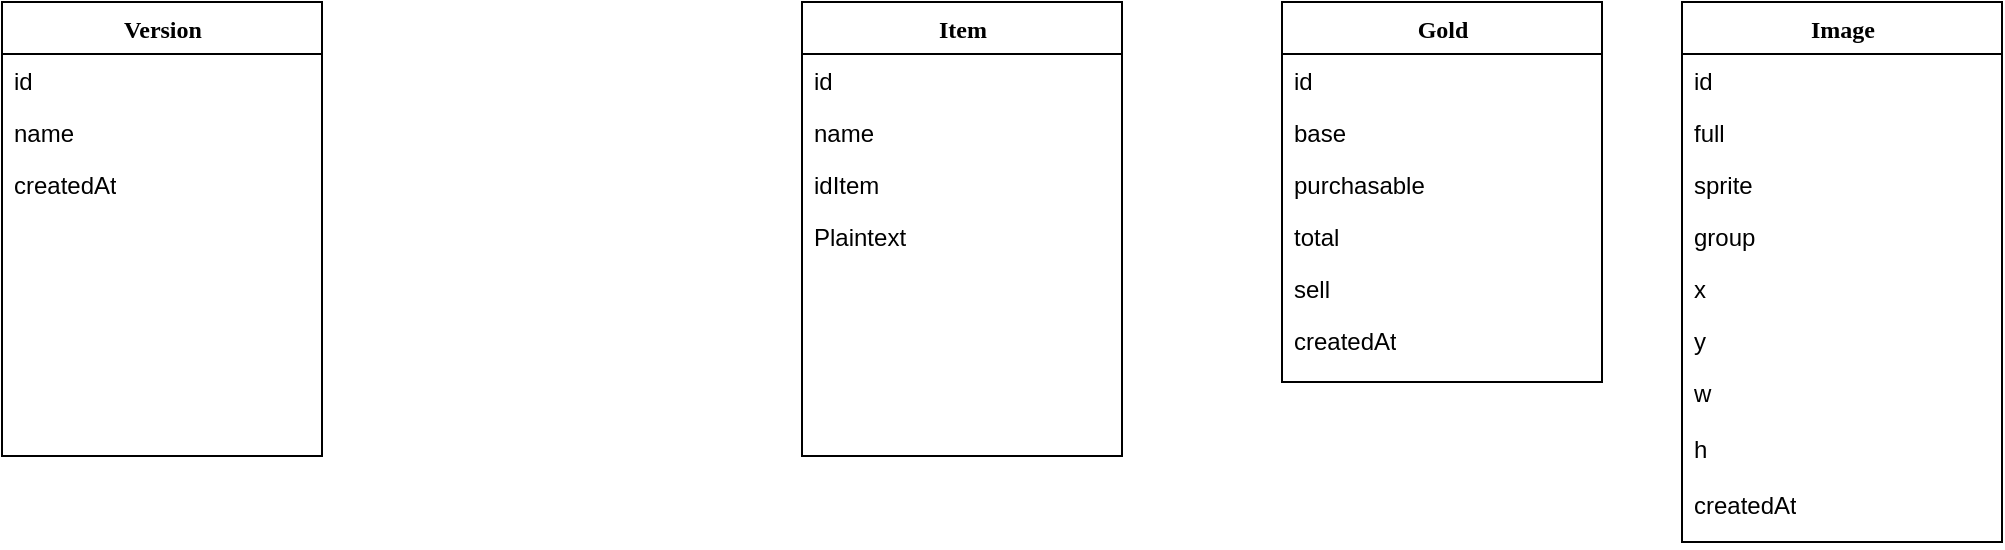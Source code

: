 <mxfile version="15.8.4" type="github">
  <diagram name="Page-1" id="9f46799a-70d6-7492-0946-bef42562c5a5">
    <mxGraphModel dx="2062" dy="1154" grid="1" gridSize="10" guides="1" tooltips="1" connect="1" arrows="1" fold="1" page="1" pageScale="1" pageWidth="1100" pageHeight="850" background="none" math="0" shadow="0">
      <root>
        <mxCell id="0" />
        <mxCell id="1" parent="0" />
        <mxCell id="78961159f06e98e8-17" value="Version&lt;br&gt;" style="swimlane;html=1;fontStyle=1;align=center;verticalAlign=top;childLayout=stackLayout;horizontal=1;startSize=26;horizontalStack=0;resizeParent=1;resizeLast=0;collapsible=1;marginBottom=0;swimlaneFillColor=#ffffff;rounded=0;shadow=0;comic=0;labelBackgroundColor=none;strokeWidth=1;fillColor=none;fontFamily=Verdana;fontSize=12" parent="1" vertex="1">
          <mxGeometry x="40" y="40" width="160" height="227" as="geometry" />
        </mxCell>
        <mxCell id="78961159f06e98e8-21" value="id" style="text;html=1;strokeColor=none;fillColor=none;align=left;verticalAlign=top;spacingLeft=4;spacingRight=4;whiteSpace=wrap;overflow=hidden;rotatable=0;points=[[0,0.5],[1,0.5]];portConstraint=eastwest;" parent="78961159f06e98e8-17" vertex="1">
          <mxGeometry y="26" width="160" height="26" as="geometry" />
        </mxCell>
        <mxCell id="78961159f06e98e8-23" value="name" style="text;html=1;strokeColor=none;fillColor=none;align=left;verticalAlign=top;spacingLeft=4;spacingRight=4;whiteSpace=wrap;overflow=hidden;rotatable=0;points=[[0,0.5],[1,0.5]];portConstraint=eastwest;" parent="78961159f06e98e8-17" vertex="1">
          <mxGeometry y="52" width="160" height="26" as="geometry" />
        </mxCell>
        <mxCell id="78961159f06e98e8-25" value="createdAt" style="text;html=1;strokeColor=none;fillColor=none;align=left;verticalAlign=top;spacingLeft=4;spacingRight=4;whiteSpace=wrap;overflow=hidden;rotatable=0;points=[[0,0.5],[1,0.5]];portConstraint=eastwest;" parent="78961159f06e98e8-17" vertex="1">
          <mxGeometry y="78" width="160" height="26" as="geometry" />
        </mxCell>
        <mxCell id="q9vlCyr3RjjW4NenlgN8-1" value="Item" style="swimlane;html=1;fontStyle=1;align=center;verticalAlign=top;childLayout=stackLayout;horizontal=1;startSize=26;horizontalStack=0;resizeParent=1;resizeLast=0;collapsible=1;marginBottom=0;swimlaneFillColor=#ffffff;rounded=0;shadow=0;comic=0;labelBackgroundColor=none;strokeWidth=1;fillColor=none;fontFamily=Verdana;fontSize=12" vertex="1" parent="1">
          <mxGeometry x="440" y="40" width="160" height="227" as="geometry" />
        </mxCell>
        <mxCell id="q9vlCyr3RjjW4NenlgN8-2" value="id" style="text;html=1;strokeColor=none;fillColor=none;align=left;verticalAlign=top;spacingLeft=4;spacingRight=4;whiteSpace=wrap;overflow=hidden;rotatable=0;points=[[0,0.5],[1,0.5]];portConstraint=eastwest;" vertex="1" parent="q9vlCyr3RjjW4NenlgN8-1">
          <mxGeometry y="26" width="160" height="26" as="geometry" />
        </mxCell>
        <mxCell id="q9vlCyr3RjjW4NenlgN8-3" value="name" style="text;html=1;strokeColor=none;fillColor=none;align=left;verticalAlign=top;spacingLeft=4;spacingRight=4;whiteSpace=wrap;overflow=hidden;rotatable=0;points=[[0,0.5],[1,0.5]];portConstraint=eastwest;" vertex="1" parent="q9vlCyr3RjjW4NenlgN8-1">
          <mxGeometry y="52" width="160" height="26" as="geometry" />
        </mxCell>
        <mxCell id="q9vlCyr3RjjW4NenlgN8-4" value="idItem" style="text;html=1;strokeColor=none;fillColor=none;align=left;verticalAlign=top;spacingLeft=4;spacingRight=4;whiteSpace=wrap;overflow=hidden;rotatable=0;points=[[0,0.5],[1,0.5]];portConstraint=eastwest;" vertex="1" parent="q9vlCyr3RjjW4NenlgN8-1">
          <mxGeometry y="78" width="160" height="26" as="geometry" />
        </mxCell>
        <mxCell id="q9vlCyr3RjjW4NenlgN8-5" value="Plaintext" style="text;html=1;strokeColor=none;fillColor=none;align=left;verticalAlign=top;spacingLeft=4;spacingRight=4;whiteSpace=wrap;overflow=hidden;rotatable=0;points=[[0,0.5],[1,0.5]];portConstraint=eastwest;" vertex="1" parent="q9vlCyr3RjjW4NenlgN8-1">
          <mxGeometry y="104" width="160" height="26" as="geometry" />
        </mxCell>
        <mxCell id="q9vlCyr3RjjW4NenlgN8-9" value="Image" style="swimlane;html=1;fontStyle=1;align=center;verticalAlign=top;childLayout=stackLayout;horizontal=1;startSize=26;horizontalStack=0;resizeParent=1;resizeLast=0;collapsible=1;marginBottom=0;swimlaneFillColor=#ffffff;rounded=0;shadow=0;comic=0;labelBackgroundColor=none;strokeWidth=1;fillColor=none;fontFamily=Verdana;fontSize=12" vertex="1" parent="1">
          <mxGeometry x="880" y="40" width="160" height="270" as="geometry" />
        </mxCell>
        <mxCell id="q9vlCyr3RjjW4NenlgN8-10" value="id" style="text;html=1;strokeColor=none;fillColor=none;align=left;verticalAlign=top;spacingLeft=4;spacingRight=4;whiteSpace=wrap;overflow=hidden;rotatable=0;points=[[0,0.5],[1,0.5]];portConstraint=eastwest;" vertex="1" parent="q9vlCyr3RjjW4NenlgN8-9">
          <mxGeometry y="26" width="160" height="26" as="geometry" />
        </mxCell>
        <mxCell id="q9vlCyr3RjjW4NenlgN8-11" value="full" style="text;html=1;strokeColor=none;fillColor=none;align=left;verticalAlign=top;spacingLeft=4;spacingRight=4;whiteSpace=wrap;overflow=hidden;rotatable=0;points=[[0,0.5],[1,0.5]];portConstraint=eastwest;" vertex="1" parent="q9vlCyr3RjjW4NenlgN8-9">
          <mxGeometry y="52" width="160" height="26" as="geometry" />
        </mxCell>
        <mxCell id="q9vlCyr3RjjW4NenlgN8-12" value="sprite" style="text;html=1;strokeColor=none;fillColor=none;align=left;verticalAlign=top;spacingLeft=4;spacingRight=4;whiteSpace=wrap;overflow=hidden;rotatable=0;points=[[0,0.5],[1,0.5]];portConstraint=eastwest;" vertex="1" parent="q9vlCyr3RjjW4NenlgN8-9">
          <mxGeometry y="78" width="160" height="26" as="geometry" />
        </mxCell>
        <mxCell id="q9vlCyr3RjjW4NenlgN8-13" value="group" style="text;html=1;strokeColor=none;fillColor=none;align=left;verticalAlign=top;spacingLeft=4;spacingRight=4;whiteSpace=wrap;overflow=hidden;rotatable=0;points=[[0,0.5],[1,0.5]];portConstraint=eastwest;" vertex="1" parent="q9vlCyr3RjjW4NenlgN8-9">
          <mxGeometry y="104" width="160" height="26" as="geometry" />
        </mxCell>
        <mxCell id="q9vlCyr3RjjW4NenlgN8-14" value="x" style="text;html=1;strokeColor=none;fillColor=none;align=left;verticalAlign=top;spacingLeft=4;spacingRight=4;whiteSpace=wrap;overflow=hidden;rotatable=0;points=[[0,0.5],[1,0.5]];portConstraint=eastwest;" vertex="1" parent="q9vlCyr3RjjW4NenlgN8-9">
          <mxGeometry y="130" width="160" height="26" as="geometry" />
        </mxCell>
        <mxCell id="q9vlCyr3RjjW4NenlgN8-15" value="y" style="text;html=1;strokeColor=none;fillColor=none;align=left;verticalAlign=top;spacingLeft=4;spacingRight=4;whiteSpace=wrap;overflow=hidden;rotatable=0;points=[[0,0.5],[1,0.5]];portConstraint=eastwest;" vertex="1" parent="q9vlCyr3RjjW4NenlgN8-9">
          <mxGeometry y="156" width="160" height="26" as="geometry" />
        </mxCell>
        <mxCell id="q9vlCyr3RjjW4NenlgN8-16" value="w" style="text;html=1;strokeColor=none;fillColor=none;align=left;verticalAlign=top;spacingLeft=4;spacingRight=4;whiteSpace=wrap;overflow=hidden;rotatable=0;points=[[0,0.5],[1,0.5]];portConstraint=eastwest;" vertex="1" parent="q9vlCyr3RjjW4NenlgN8-9">
          <mxGeometry y="182" width="160" height="28" as="geometry" />
        </mxCell>
        <mxCell id="q9vlCyr3RjjW4NenlgN8-19" value="h" style="text;html=1;strokeColor=none;fillColor=none;align=left;verticalAlign=top;spacingLeft=4;spacingRight=4;whiteSpace=wrap;overflow=hidden;rotatable=0;points=[[0,0.5],[1,0.5]];portConstraint=eastwest;" vertex="1" parent="q9vlCyr3RjjW4NenlgN8-9">
          <mxGeometry y="210" width="160" height="28" as="geometry" />
        </mxCell>
        <mxCell id="q9vlCyr3RjjW4NenlgN8-20" value="createdAt" style="text;html=1;strokeColor=none;fillColor=none;align=left;verticalAlign=top;spacingLeft=4;spacingRight=4;whiteSpace=wrap;overflow=hidden;rotatable=0;points=[[0,0.5],[1,0.5]];portConstraint=eastwest;" vertex="1" parent="q9vlCyr3RjjW4NenlgN8-9">
          <mxGeometry y="238" width="160" height="32" as="geometry" />
        </mxCell>
        <mxCell id="q9vlCyr3RjjW4NenlgN8-21" value="Gold" style="swimlane;html=1;fontStyle=1;align=center;verticalAlign=top;childLayout=stackLayout;horizontal=1;startSize=26;horizontalStack=0;resizeParent=1;resizeLast=0;collapsible=1;marginBottom=0;swimlaneFillColor=#ffffff;rounded=0;shadow=0;comic=0;labelBackgroundColor=none;strokeWidth=1;fillColor=none;fontFamily=Verdana;fontSize=12" vertex="1" parent="1">
          <mxGeometry x="680" y="40" width="160" height="190" as="geometry" />
        </mxCell>
        <mxCell id="q9vlCyr3RjjW4NenlgN8-22" value="id" style="text;html=1;strokeColor=none;fillColor=none;align=left;verticalAlign=top;spacingLeft=4;spacingRight=4;whiteSpace=wrap;overflow=hidden;rotatable=0;points=[[0,0.5],[1,0.5]];portConstraint=eastwest;" vertex="1" parent="q9vlCyr3RjjW4NenlgN8-21">
          <mxGeometry y="26" width="160" height="26" as="geometry" />
        </mxCell>
        <mxCell id="q9vlCyr3RjjW4NenlgN8-23" value="base" style="text;html=1;strokeColor=none;fillColor=none;align=left;verticalAlign=top;spacingLeft=4;spacingRight=4;whiteSpace=wrap;overflow=hidden;rotatable=0;points=[[0,0.5],[1,0.5]];portConstraint=eastwest;" vertex="1" parent="q9vlCyr3RjjW4NenlgN8-21">
          <mxGeometry y="52" width="160" height="26" as="geometry" />
        </mxCell>
        <mxCell id="q9vlCyr3RjjW4NenlgN8-24" value="purchasable" style="text;html=1;strokeColor=none;fillColor=none;align=left;verticalAlign=top;spacingLeft=4;spacingRight=4;whiteSpace=wrap;overflow=hidden;rotatable=0;points=[[0,0.5],[1,0.5]];portConstraint=eastwest;" vertex="1" parent="q9vlCyr3RjjW4NenlgN8-21">
          <mxGeometry y="78" width="160" height="26" as="geometry" />
        </mxCell>
        <mxCell id="q9vlCyr3RjjW4NenlgN8-25" value="total" style="text;html=1;strokeColor=none;fillColor=none;align=left;verticalAlign=top;spacingLeft=4;spacingRight=4;whiteSpace=wrap;overflow=hidden;rotatable=0;points=[[0,0.5],[1,0.5]];portConstraint=eastwest;" vertex="1" parent="q9vlCyr3RjjW4NenlgN8-21">
          <mxGeometry y="104" width="160" height="26" as="geometry" />
        </mxCell>
        <mxCell id="q9vlCyr3RjjW4NenlgN8-26" value="sell" style="text;html=1;strokeColor=none;fillColor=none;align=left;verticalAlign=top;spacingLeft=4;spacingRight=4;whiteSpace=wrap;overflow=hidden;rotatable=0;points=[[0,0.5],[1,0.5]];portConstraint=eastwest;" vertex="1" parent="q9vlCyr3RjjW4NenlgN8-21">
          <mxGeometry y="130" width="160" height="26" as="geometry" />
        </mxCell>
        <mxCell id="q9vlCyr3RjjW4NenlgN8-27" value="createdAt" style="text;html=1;strokeColor=none;fillColor=none;align=left;verticalAlign=top;spacingLeft=4;spacingRight=4;whiteSpace=wrap;overflow=hidden;rotatable=0;points=[[0,0.5],[1,0.5]];portConstraint=eastwest;" vertex="1" parent="q9vlCyr3RjjW4NenlgN8-21">
          <mxGeometry y="156" width="160" height="32" as="geometry" />
        </mxCell>
      </root>
    </mxGraphModel>
  </diagram>
</mxfile>

